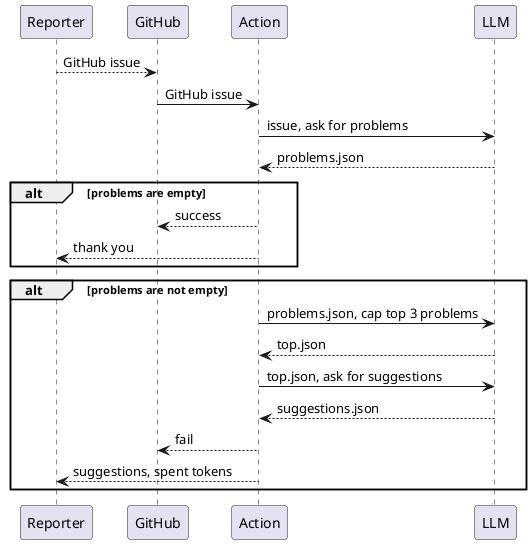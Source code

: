 @startuml
participant Reporter as reporter
participant GitHub as github
participant Action as action
participant LLM as llm

reporter --> github: GitHub issue
github -> action: GitHub issue
action -> llm: issue, ask for problems
llm --> action: problems.json
alt problems are empty
  action --> github: success
  action --> reporter: thank you
end
alt problems are not empty
  action -> llm: problems.json, cap top 3 problems
  llm --> action: top.json
  action -> llm: top.json, ask for suggestions
  llm --> action: suggestions.json
  action --> github: fail
  action --> reporter: suggestions, spent tokens
end
@enduml

